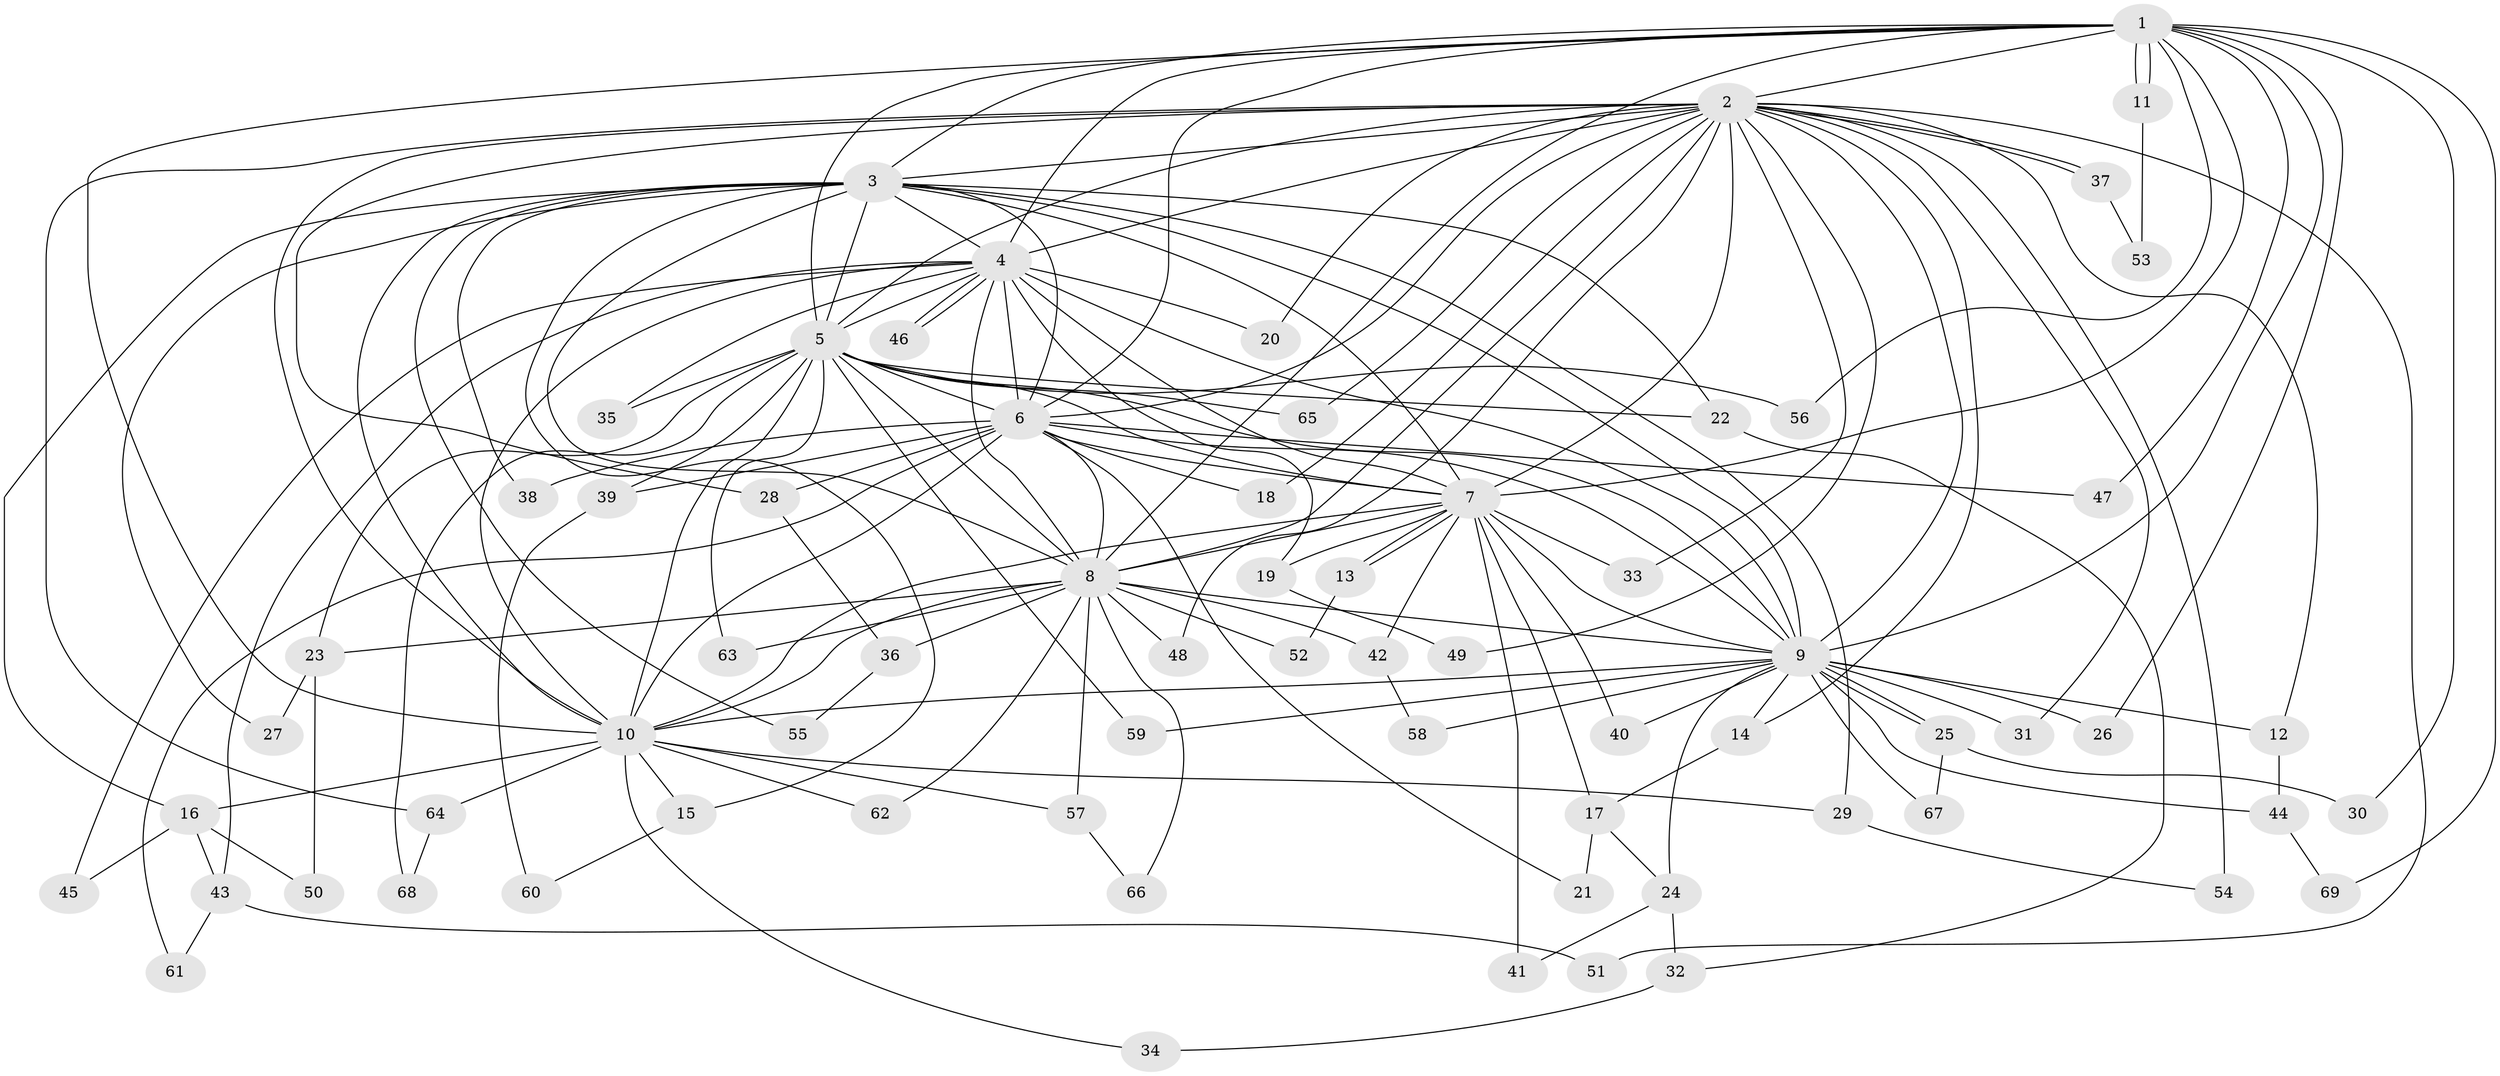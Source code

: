 // coarse degree distribution, {14: 0.061224489795918366, 27: 0.02040816326530612, 22: 0.02040816326530612, 15: 0.02040816326530612, 13: 0.02040816326530612, 18: 0.02040816326530612, 3: 0.14285714285714285, 5: 0.04081632653061224, 2: 0.5510204081632653, 4: 0.10204081632653061}
// Generated by graph-tools (version 1.1) at 2025/23/03/03/25 07:23:41]
// undirected, 69 vertices, 163 edges
graph export_dot {
graph [start="1"]
  node [color=gray90,style=filled];
  1;
  2;
  3;
  4;
  5;
  6;
  7;
  8;
  9;
  10;
  11;
  12;
  13;
  14;
  15;
  16;
  17;
  18;
  19;
  20;
  21;
  22;
  23;
  24;
  25;
  26;
  27;
  28;
  29;
  30;
  31;
  32;
  33;
  34;
  35;
  36;
  37;
  38;
  39;
  40;
  41;
  42;
  43;
  44;
  45;
  46;
  47;
  48;
  49;
  50;
  51;
  52;
  53;
  54;
  55;
  56;
  57;
  58;
  59;
  60;
  61;
  62;
  63;
  64;
  65;
  66;
  67;
  68;
  69;
  1 -- 2;
  1 -- 3;
  1 -- 4;
  1 -- 5;
  1 -- 6;
  1 -- 7;
  1 -- 8;
  1 -- 9;
  1 -- 10;
  1 -- 11;
  1 -- 11;
  1 -- 26;
  1 -- 30;
  1 -- 47;
  1 -- 56;
  1 -- 69;
  2 -- 3;
  2 -- 4;
  2 -- 5;
  2 -- 6;
  2 -- 7;
  2 -- 8;
  2 -- 9;
  2 -- 10;
  2 -- 12;
  2 -- 14;
  2 -- 18;
  2 -- 20;
  2 -- 28;
  2 -- 31;
  2 -- 33;
  2 -- 37;
  2 -- 37;
  2 -- 48;
  2 -- 49;
  2 -- 51;
  2 -- 54;
  2 -- 64;
  2 -- 65;
  3 -- 4;
  3 -- 5;
  3 -- 6;
  3 -- 7;
  3 -- 8;
  3 -- 9;
  3 -- 10;
  3 -- 15;
  3 -- 16;
  3 -- 22;
  3 -- 27;
  3 -- 29;
  3 -- 38;
  3 -- 55;
  4 -- 5;
  4 -- 6;
  4 -- 7;
  4 -- 8;
  4 -- 9;
  4 -- 10;
  4 -- 19;
  4 -- 20;
  4 -- 35;
  4 -- 43;
  4 -- 45;
  4 -- 46;
  4 -- 46;
  5 -- 6;
  5 -- 7;
  5 -- 8;
  5 -- 9;
  5 -- 10;
  5 -- 22;
  5 -- 23;
  5 -- 35;
  5 -- 39;
  5 -- 56;
  5 -- 59;
  5 -- 63;
  5 -- 65;
  5 -- 68;
  6 -- 7;
  6 -- 8;
  6 -- 9;
  6 -- 10;
  6 -- 18;
  6 -- 21;
  6 -- 28;
  6 -- 38;
  6 -- 39;
  6 -- 47;
  6 -- 61;
  7 -- 8;
  7 -- 9;
  7 -- 10;
  7 -- 13;
  7 -- 13;
  7 -- 17;
  7 -- 19;
  7 -- 33;
  7 -- 40;
  7 -- 41;
  7 -- 42;
  8 -- 9;
  8 -- 10;
  8 -- 23;
  8 -- 36;
  8 -- 42;
  8 -- 48;
  8 -- 52;
  8 -- 57;
  8 -- 62;
  8 -- 63;
  8 -- 66;
  9 -- 10;
  9 -- 12;
  9 -- 14;
  9 -- 24;
  9 -- 25;
  9 -- 25;
  9 -- 26;
  9 -- 31;
  9 -- 40;
  9 -- 44;
  9 -- 58;
  9 -- 59;
  9 -- 67;
  10 -- 15;
  10 -- 16;
  10 -- 29;
  10 -- 34;
  10 -- 57;
  10 -- 62;
  10 -- 64;
  11 -- 53;
  12 -- 44;
  13 -- 52;
  14 -- 17;
  15 -- 60;
  16 -- 43;
  16 -- 45;
  16 -- 50;
  17 -- 21;
  17 -- 24;
  19 -- 49;
  22 -- 32;
  23 -- 27;
  23 -- 50;
  24 -- 32;
  24 -- 41;
  25 -- 30;
  25 -- 67;
  28 -- 36;
  29 -- 54;
  32 -- 34;
  36 -- 55;
  37 -- 53;
  39 -- 60;
  42 -- 58;
  43 -- 51;
  43 -- 61;
  44 -- 69;
  57 -- 66;
  64 -- 68;
}
